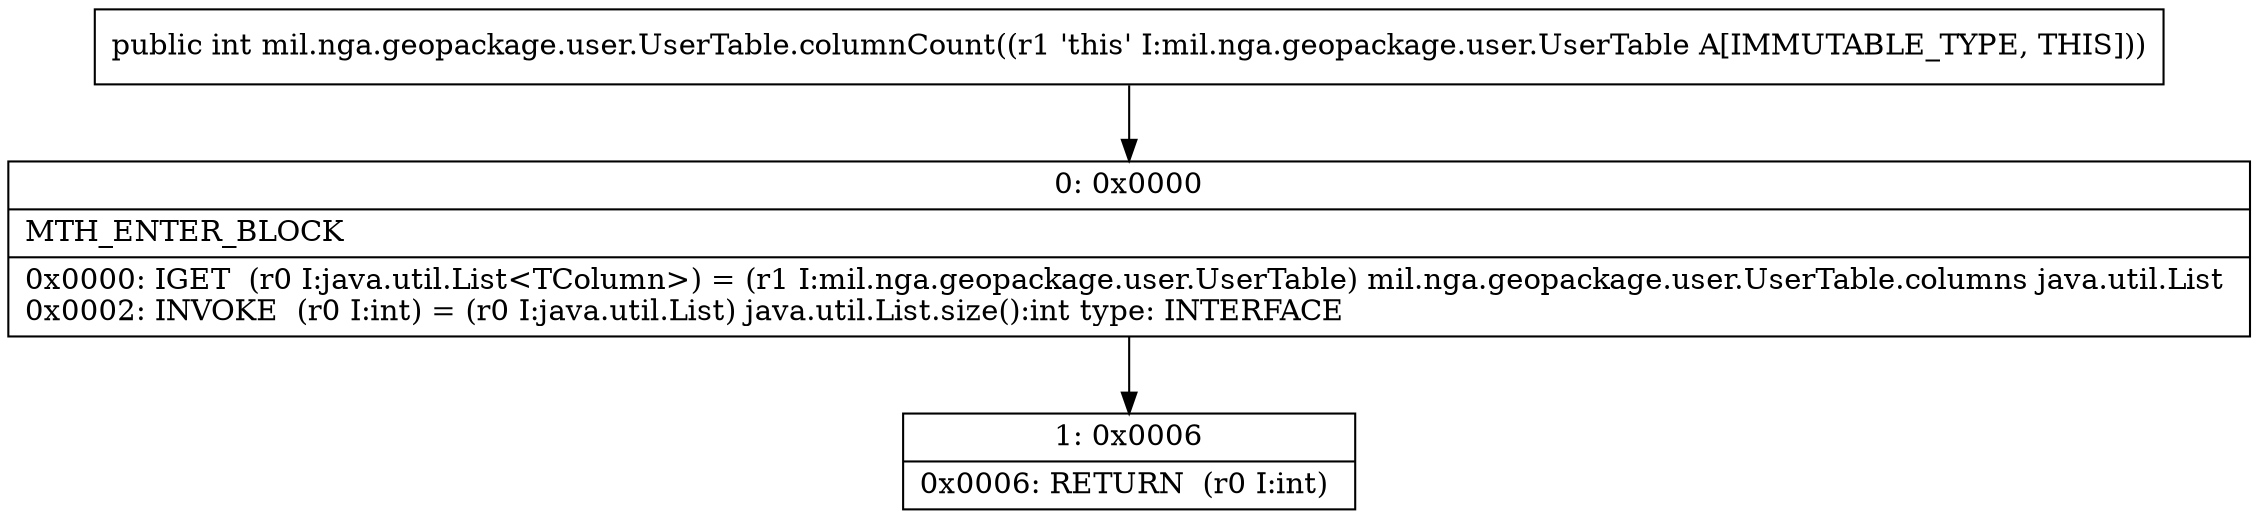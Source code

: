 digraph "CFG formil.nga.geopackage.user.UserTable.columnCount()I" {
Node_0 [shape=record,label="{0\:\ 0x0000|MTH_ENTER_BLOCK\l|0x0000: IGET  (r0 I:java.util.List\<TColumn\>) = (r1 I:mil.nga.geopackage.user.UserTable) mil.nga.geopackage.user.UserTable.columns java.util.List \l0x0002: INVOKE  (r0 I:int) = (r0 I:java.util.List) java.util.List.size():int type: INTERFACE \l}"];
Node_1 [shape=record,label="{1\:\ 0x0006|0x0006: RETURN  (r0 I:int) \l}"];
MethodNode[shape=record,label="{public int mil.nga.geopackage.user.UserTable.columnCount((r1 'this' I:mil.nga.geopackage.user.UserTable A[IMMUTABLE_TYPE, THIS])) }"];
MethodNode -> Node_0;
Node_0 -> Node_1;
}

